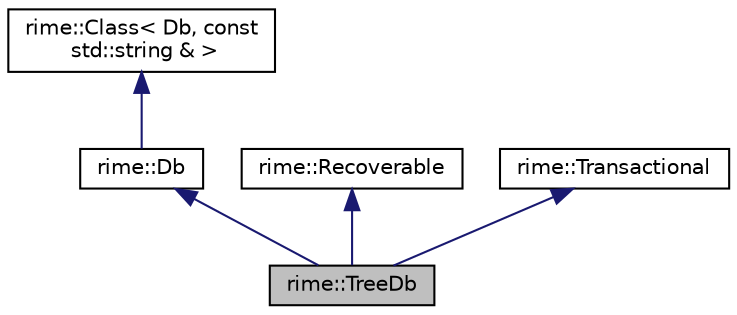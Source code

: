 digraph "rime::TreeDb"
{
  edge [fontname="Helvetica",fontsize="10",labelfontname="Helvetica",labelfontsize="10"];
  node [fontname="Helvetica",fontsize="10",shape=record];
  Node1 [label="rime::TreeDb",height=0.2,width=0.4,color="black", fillcolor="grey75", style="filled" fontcolor="black"];
  Node2 -> Node1 [dir="back",color="midnightblue",fontsize="10",style="solid",fontname="Helvetica"];
  Node2 [label="rime::Db",height=0.2,width=0.4,color="black", fillcolor="white", style="filled",URL="$a00045.html"];
  Node3 -> Node2 [dir="back",color="midnightblue",fontsize="10",style="solid",fontname="Helvetica"];
  Node3 [label="rime::Class\< Db, const\l std::string & \>",height=0.2,width=0.4,color="black", fillcolor="white", style="filled",URL="$a00017.html"];
  Node4 -> Node1 [dir="back",color="midnightblue",fontsize="10",style="solid",fontname="Helvetica"];
  Node4 [label="rime::Recoverable",height=0.2,width=0.4,color="black", fillcolor="white", style="filled",URL="$a00127.html"];
  Node5 -> Node1 [dir="back",color="midnightblue",fontsize="10",style="solid",fontname="Helvetica"];
  Node5 [label="rime::Transactional",height=0.2,width=0.4,color="black", fillcolor="white", style="filled",URL="$a00217.html"];
}
